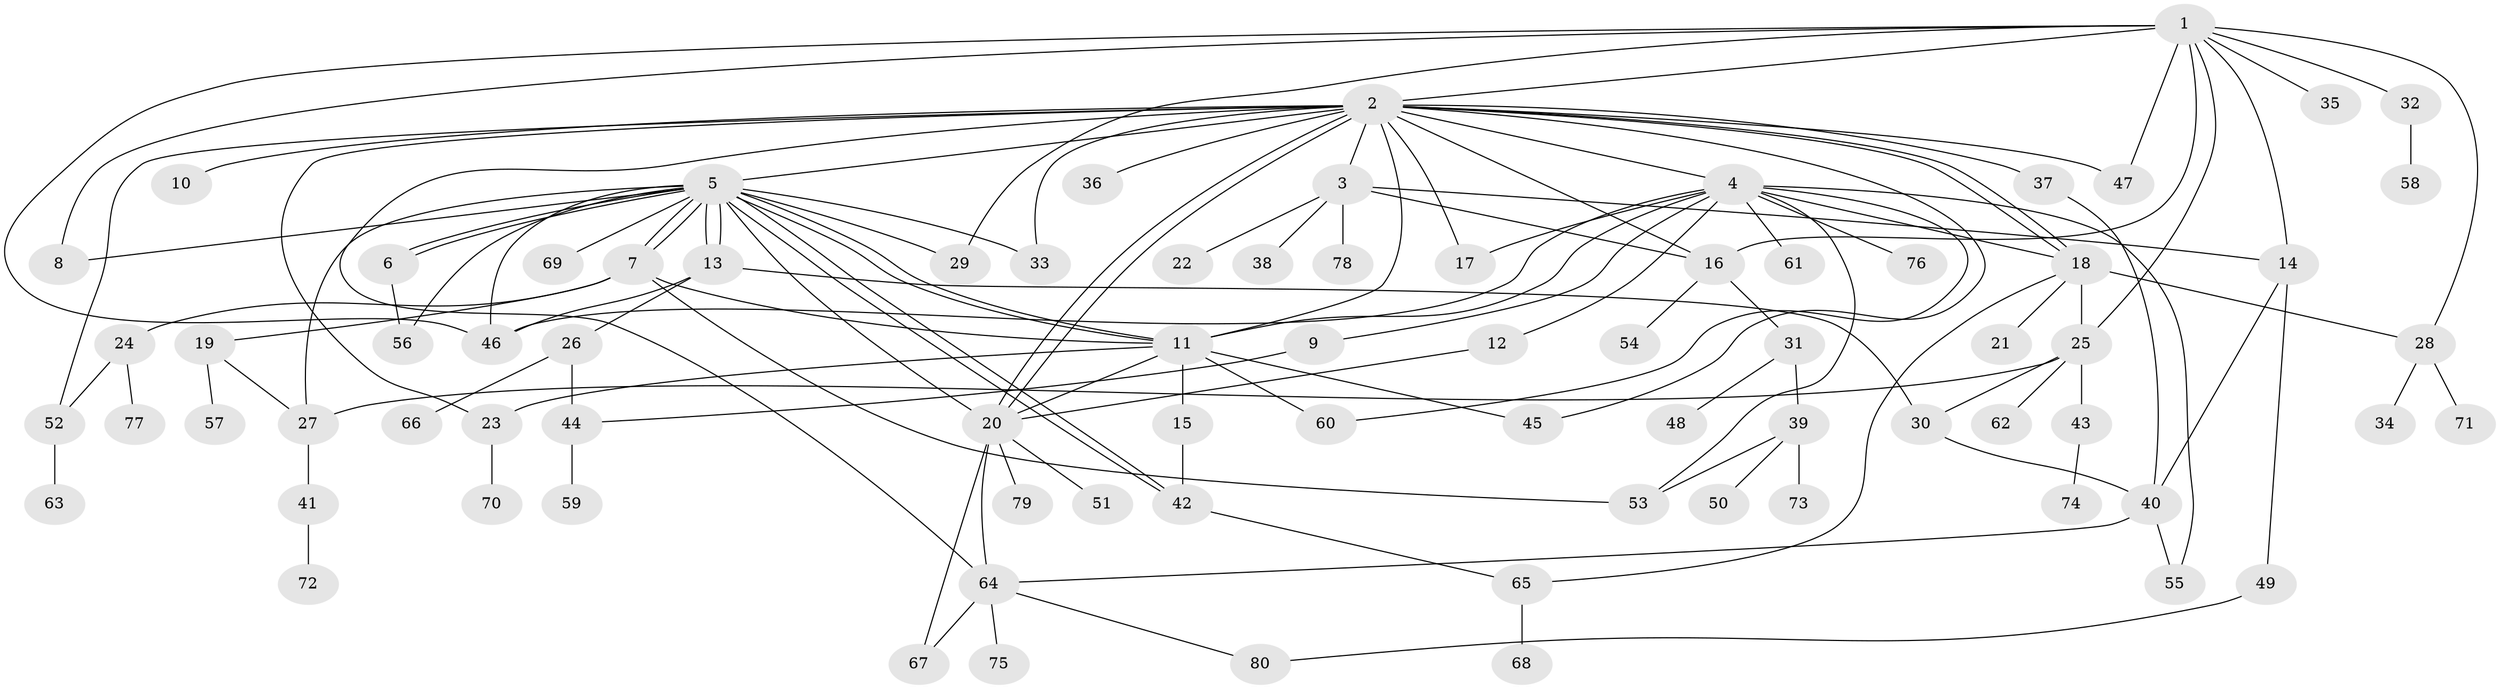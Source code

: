 // coarse degree distribution, {8: 0.058823529411764705, 15: 0.029411764705882353, 4: 0.08823529411764706, 7: 0.08823529411764706, 14: 0.029411764705882353, 5: 0.08823529411764706, 2: 0.29411764705882354, 3: 0.08823529411764706, 1: 0.23529411764705882}
// Generated by graph-tools (version 1.1) at 2025/50/03/04/25 22:50:37]
// undirected, 80 vertices, 126 edges
graph export_dot {
  node [color=gray90,style=filled];
  1;
  2;
  3;
  4;
  5;
  6;
  7;
  8;
  9;
  10;
  11;
  12;
  13;
  14;
  15;
  16;
  17;
  18;
  19;
  20;
  21;
  22;
  23;
  24;
  25;
  26;
  27;
  28;
  29;
  30;
  31;
  32;
  33;
  34;
  35;
  36;
  37;
  38;
  39;
  40;
  41;
  42;
  43;
  44;
  45;
  46;
  47;
  48;
  49;
  50;
  51;
  52;
  53;
  54;
  55;
  56;
  57;
  58;
  59;
  60;
  61;
  62;
  63;
  64;
  65;
  66;
  67;
  68;
  69;
  70;
  71;
  72;
  73;
  74;
  75;
  76;
  77;
  78;
  79;
  80;
  1 -- 2;
  1 -- 8;
  1 -- 14;
  1 -- 16;
  1 -- 25;
  1 -- 28;
  1 -- 29;
  1 -- 32;
  1 -- 35;
  1 -- 46;
  1 -- 47;
  2 -- 3;
  2 -- 4;
  2 -- 5;
  2 -- 10;
  2 -- 11;
  2 -- 16;
  2 -- 17;
  2 -- 18;
  2 -- 18;
  2 -- 20;
  2 -- 20;
  2 -- 23;
  2 -- 33;
  2 -- 36;
  2 -- 37;
  2 -- 45;
  2 -- 47;
  2 -- 52;
  2 -- 64;
  3 -- 14;
  3 -- 16;
  3 -- 22;
  3 -- 38;
  3 -- 78;
  4 -- 9;
  4 -- 11;
  4 -- 12;
  4 -- 17;
  4 -- 18;
  4 -- 46;
  4 -- 53;
  4 -- 55;
  4 -- 60;
  4 -- 61;
  4 -- 76;
  5 -- 6;
  5 -- 6;
  5 -- 7;
  5 -- 7;
  5 -- 8;
  5 -- 11;
  5 -- 11;
  5 -- 13;
  5 -- 13;
  5 -- 20;
  5 -- 27;
  5 -- 29;
  5 -- 33;
  5 -- 42;
  5 -- 42;
  5 -- 46;
  5 -- 56;
  5 -- 69;
  6 -- 56;
  7 -- 11;
  7 -- 19;
  7 -- 24;
  7 -- 53;
  9 -- 44;
  11 -- 15;
  11 -- 20;
  11 -- 23;
  11 -- 45;
  11 -- 60;
  12 -- 20;
  13 -- 26;
  13 -- 30;
  13 -- 46;
  14 -- 40;
  14 -- 49;
  15 -- 42;
  16 -- 31;
  16 -- 54;
  18 -- 21;
  18 -- 25;
  18 -- 28;
  18 -- 65;
  19 -- 27;
  19 -- 57;
  20 -- 51;
  20 -- 64;
  20 -- 67;
  20 -- 79;
  23 -- 70;
  24 -- 52;
  24 -- 77;
  25 -- 27;
  25 -- 30;
  25 -- 43;
  25 -- 62;
  26 -- 44;
  26 -- 66;
  27 -- 41;
  28 -- 34;
  28 -- 71;
  30 -- 40;
  31 -- 39;
  31 -- 48;
  32 -- 58;
  37 -- 40;
  39 -- 50;
  39 -- 53;
  39 -- 73;
  40 -- 55;
  40 -- 64;
  41 -- 72;
  42 -- 65;
  43 -- 74;
  44 -- 59;
  49 -- 80;
  52 -- 63;
  64 -- 67;
  64 -- 75;
  64 -- 80;
  65 -- 68;
}

